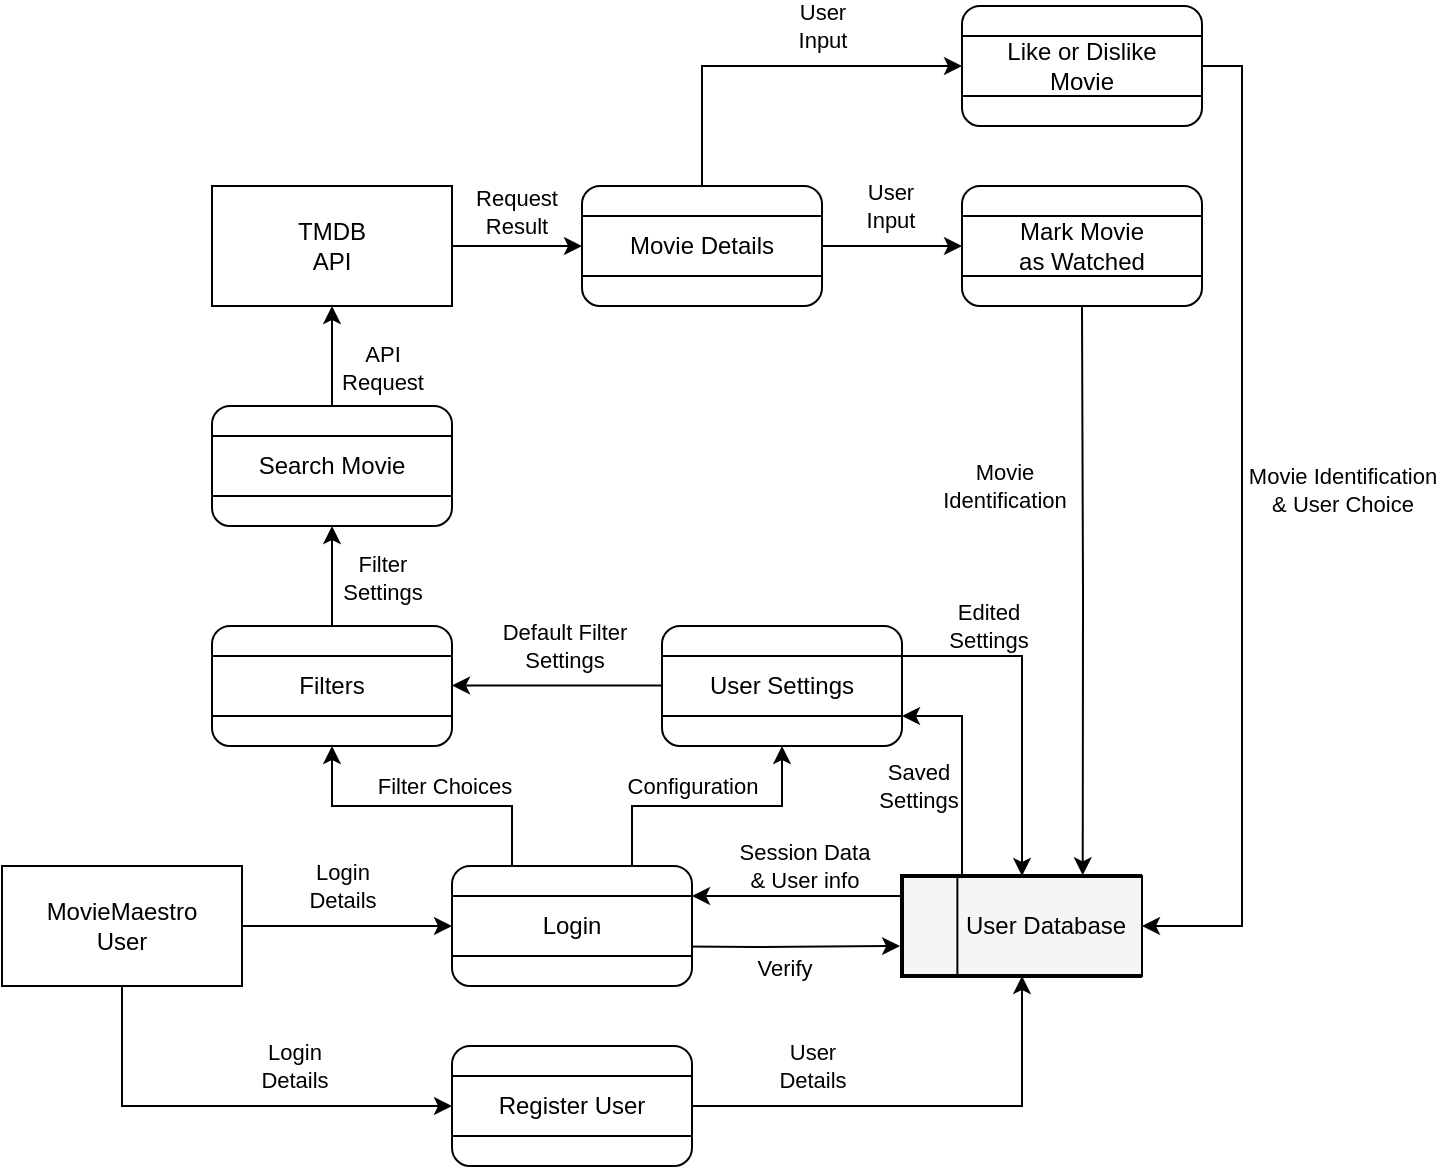 <mxfile version="23.0.2" type="device">
  <diagram name="Page-1" id="1gVbsmw_SKiPF9pZMtXt">
    <mxGraphModel dx="1090" dy="860" grid="0" gridSize="10" guides="1" tooltips="1" connect="1" arrows="1" fold="1" page="1" pageScale="1" pageWidth="827" pageHeight="1169" background="#ffffff" math="0" shadow="0">
      <root>
        <mxCell id="0" />
        <mxCell id="1" parent="0" />
        <mxCell id="XbYydp8vsbrZ9Azepmyq-41" style="edgeStyle=orthogonalEdgeStyle;rounded=0;orthogonalLoop=1;jettySize=auto;html=1;exitX=1;exitY=0.5;exitDx=0;exitDy=0;entryX=0;entryY=0.5;entryDx=0;entryDy=0;strokeColor=#000000;" parent="1" source="XbYydp8vsbrZ9Azepmyq-12" target="XbYydp8vsbrZ9Azepmyq-16" edge="1">
          <mxGeometry relative="1" as="geometry" />
        </mxCell>
        <mxCell id="XbYydp8vsbrZ9Azepmyq-42" value="Login &lt;br&gt;Details" style="edgeLabel;html=1;align=center;verticalAlign=middle;resizable=0;points=[];labelBackgroundColor=none;fontColor=#000000;" parent="XbYydp8vsbrZ9Azepmyq-41" vertex="1" connectable="0">
          <mxGeometry x="-0.048" y="1" relative="1" as="geometry">
            <mxPoint y="-19" as="offset" />
          </mxGeometry>
        </mxCell>
        <mxCell id="XbYydp8vsbrZ9Azepmyq-68" style="edgeStyle=orthogonalEdgeStyle;rounded=0;orthogonalLoop=1;jettySize=auto;html=1;exitX=0.5;exitY=1;exitDx=0;exitDy=0;entryX=0;entryY=0.5;entryDx=0;entryDy=0;strokeColor=#000000;" parent="1" source="XbYydp8vsbrZ9Azepmyq-12" target="XbYydp8vsbrZ9Azepmyq-65" edge="1">
          <mxGeometry relative="1" as="geometry" />
        </mxCell>
        <mxCell id="XbYydp8vsbrZ9Azepmyq-69" value="Login&lt;br&gt;Details" style="edgeLabel;html=1;align=center;verticalAlign=middle;resizable=0;points=[];labelBackgroundColor=none;fontColor=#000000;" parent="XbYydp8vsbrZ9Azepmyq-68" vertex="1" connectable="0">
          <mxGeometry x="0.212" y="1" relative="1" as="geometry">
            <mxPoint x="9" y="-19" as="offset" />
          </mxGeometry>
        </mxCell>
        <mxCell id="XbYydp8vsbrZ9Azepmyq-12" value="MovieMaestro&lt;br&gt;User" style="rounded=0;whiteSpace=wrap;html=1;labelBackgroundColor=#FFFFFF;fontColor=#000000;fillColor=#FFFFFF;strokeColor=#000000;" parent="1" vertex="1">
          <mxGeometry x="110" y="710" width="120" height="60" as="geometry" />
        </mxCell>
        <mxCell id="XbYydp8vsbrZ9Azepmyq-19" value="" style="group;labelBackgroundColor=#FFFFFF;fillColor=#f5f5f5;strokeColor=#000000;fontColor=#333333;" parent="1" vertex="1" connectable="0">
          <mxGeometry x="560" y="715" width="120" height="50" as="geometry" />
        </mxCell>
        <mxCell id="XbYydp8vsbrZ9Azepmyq-20" value="&amp;nbsp; &amp;nbsp; &amp;nbsp; &amp;nbsp; &amp;nbsp;User Database" style="strokeWidth=2;html=1;shape=mxgraph.flowchart.annotation_1;align=left;pointerEvents=1;fontColor=#000000;strokeColor=#000000;" parent="XbYydp8vsbrZ9Azepmyq-19" vertex="1">
          <mxGeometry width="120" height="50" as="geometry" />
        </mxCell>
        <mxCell id="XbYydp8vsbrZ9Azepmyq-21" value="" style="endArrow=none;html=1;rounded=0;entryX=0.5;entryY=0;entryDx=0;entryDy=0;entryPerimeter=0;exitX=0.5;exitY=1;exitDx=0;exitDy=0;exitPerimeter=0;strokeColor=#000000;" parent="XbYydp8vsbrZ9Azepmyq-19" edge="1">
          <mxGeometry width="50" height="50" relative="1" as="geometry">
            <mxPoint x="27.692" y="50" as="sourcePoint" />
            <mxPoint x="27.692" as="targetPoint" />
          </mxGeometry>
        </mxCell>
        <mxCell id="XbYydp8vsbrZ9Azepmyq-43" style="edgeStyle=orthogonalEdgeStyle;rounded=0;orthogonalLoop=1;jettySize=auto;html=1;entryX=-0.008;entryY=0.7;entryDx=0;entryDy=0;entryPerimeter=0;strokeColor=#000000;" parent="1" target="XbYydp8vsbrZ9Azepmyq-20" edge="1">
          <mxGeometry relative="1" as="geometry">
            <mxPoint x="414" y="750" as="sourcePoint" />
            <mxPoint x="519.96" y="749.05" as="targetPoint" />
            <Array as="points" />
          </mxGeometry>
        </mxCell>
        <mxCell id="XbYydp8vsbrZ9Azepmyq-44" value="Verify" style="edgeLabel;html=1;align=center;verticalAlign=middle;resizable=0;points=[];labelBackgroundColor=none;fontColor=#000000;" parent="XbYydp8vsbrZ9Azepmyq-43" vertex="1" connectable="0">
          <mxGeometry x="-0.007" y="1" relative="1" as="geometry">
            <mxPoint x="14" y="11" as="offset" />
          </mxGeometry>
        </mxCell>
        <mxCell id="XbYydp8vsbrZ9Azepmyq-45" style="edgeStyle=orthogonalEdgeStyle;rounded=0;orthogonalLoop=1;jettySize=auto;html=1;entryX=1;entryY=0.25;entryDx=0;entryDy=0;exitX=0.002;exitY=0.173;exitDx=0;exitDy=0;exitPerimeter=0;strokeColor=#000000;" parent="1" source="XbYydp8vsbrZ9Azepmyq-20" target="XbYydp8vsbrZ9Azepmyq-16" edge="1">
          <mxGeometry relative="1" as="geometry">
            <mxPoint x="560" y="725" as="sourcePoint" />
            <Array as="points">
              <mxPoint x="560" y="725" />
            </Array>
          </mxGeometry>
        </mxCell>
        <mxCell id="XbYydp8vsbrZ9Azepmyq-46" value="Session Data&lt;br&gt;&amp;amp; User info" style="edgeLabel;html=1;align=center;verticalAlign=middle;resizable=0;points=[];labelBackgroundColor=none;fontColor=#000000;" parent="XbYydp8vsbrZ9Azepmyq-45" vertex="1" connectable="0">
          <mxGeometry x="0.04" y="1" relative="1" as="geometry">
            <mxPoint x="5" y="-16" as="offset" />
          </mxGeometry>
        </mxCell>
        <mxCell id="XbYydp8vsbrZ9Azepmyq-52" style="edgeStyle=orthogonalEdgeStyle;rounded=0;orthogonalLoop=1;jettySize=auto;html=1;exitX=0.75;exitY=0;exitDx=0;exitDy=0;entryX=0.5;entryY=1;entryDx=0;entryDy=0;strokeColor=#000000;" parent="1" source="XbYydp8vsbrZ9Azepmyq-16" target="XbYydp8vsbrZ9Azepmyq-49" edge="1">
          <mxGeometry relative="1" as="geometry" />
        </mxCell>
        <mxCell id="XbYydp8vsbrZ9Azepmyq-54" value="Configuration" style="edgeLabel;html=1;align=center;verticalAlign=middle;resizable=0;points=[];labelBackgroundColor=none;fontColor=#000000;" parent="XbYydp8vsbrZ9Azepmyq-52" vertex="1" connectable="0">
          <mxGeometry x="0.051" y="2" relative="1" as="geometry">
            <mxPoint x="-11" y="-8" as="offset" />
          </mxGeometry>
        </mxCell>
        <mxCell id="XbYydp8vsbrZ9Azepmyq-53" style="edgeStyle=orthogonalEdgeStyle;rounded=0;orthogonalLoop=1;jettySize=auto;html=1;exitX=0.25;exitY=0;exitDx=0;exitDy=0;entryX=0.5;entryY=1;entryDx=0;entryDy=0;strokeColor=#000000;" parent="1" source="XbYydp8vsbrZ9Azepmyq-16" target="XbYydp8vsbrZ9Azepmyq-27" edge="1">
          <mxGeometry relative="1" as="geometry" />
        </mxCell>
        <mxCell id="XbYydp8vsbrZ9Azepmyq-55" value="Filter Choices" style="edgeLabel;html=1;align=center;verticalAlign=middle;resizable=0;points=[];labelBackgroundColor=none;fontColor=#000000;" parent="XbYydp8vsbrZ9Azepmyq-53" vertex="1" connectable="0">
          <mxGeometry x="0.019" y="2" relative="1" as="geometry">
            <mxPoint x="12" y="-12" as="offset" />
          </mxGeometry>
        </mxCell>
        <mxCell id="XbYydp8vsbrZ9Azepmyq-56" style="edgeStyle=orthogonalEdgeStyle;rounded=0;orthogonalLoop=1;jettySize=auto;html=1;exitX=0.5;exitY=0;exitDx=0;exitDy=0;entryX=0.5;entryY=1;entryDx=0;entryDy=0;strokeColor=#000000;" parent="1" source="XbYydp8vsbrZ9Azepmyq-27" target="XbYydp8vsbrZ9Azepmyq-23" edge="1">
          <mxGeometry relative="1" as="geometry" />
        </mxCell>
        <mxCell id="XbYydp8vsbrZ9Azepmyq-59" value="Filter&lt;br&gt;Settings" style="edgeLabel;html=1;align=center;verticalAlign=middle;resizable=0;points=[];labelBackgroundColor=none;fontColor=#000000;" parent="XbYydp8vsbrZ9Azepmyq-56" vertex="1" connectable="0">
          <mxGeometry x="-0.019" y="-1" relative="1" as="geometry">
            <mxPoint x="24" as="offset" />
          </mxGeometry>
        </mxCell>
        <mxCell id="XbYydp8vsbrZ9Azepmyq-57" style="edgeStyle=orthogonalEdgeStyle;rounded=0;orthogonalLoop=1;jettySize=auto;html=1;exitX=0;exitY=0.5;exitDx=0;exitDy=0;entryX=1;entryY=0.5;entryDx=0;entryDy=0;strokeColor=#000000;" parent="1" edge="1">
          <mxGeometry relative="1" as="geometry">
            <Array as="points">
              <mxPoint x="380" y="619.71" />
              <mxPoint x="380" y="619.71" />
            </Array>
            <mxPoint x="440" y="619.71" as="sourcePoint" />
            <mxPoint x="335" y="619.71" as="targetPoint" />
          </mxGeometry>
        </mxCell>
        <mxCell id="XbYydp8vsbrZ9Azepmyq-58" value="Default Filter&lt;br&gt;Settings" style="edgeLabel;html=1;align=center;verticalAlign=middle;resizable=0;points=[];labelBackgroundColor=none;fontColor=#000000;" parent="XbYydp8vsbrZ9Azepmyq-57" vertex="1" connectable="0">
          <mxGeometry x="0.095" relative="1" as="geometry">
            <mxPoint x="8" y="-20" as="offset" />
          </mxGeometry>
        </mxCell>
        <mxCell id="XbYydp8vsbrZ9Azepmyq-60" style="edgeStyle=orthogonalEdgeStyle;rounded=0;orthogonalLoop=1;jettySize=auto;html=1;exitX=0.5;exitY=0;exitDx=0;exitDy=0;entryX=0.5;entryY=1;entryDx=0;entryDy=0;entryPerimeter=0;strokeColor=#000000;" parent="1" source="XbYydp8vsbrZ9Azepmyq-23" edge="1">
          <mxGeometry relative="1" as="geometry">
            <mxPoint x="275" y="430" as="targetPoint" />
            <Array as="points">
              <mxPoint x="275" y="460" />
              <mxPoint x="275" y="460" />
            </Array>
          </mxGeometry>
        </mxCell>
        <mxCell id="XbYydp8vsbrZ9Azepmyq-61" value="API&lt;br&gt;Request" style="edgeLabel;html=1;align=center;verticalAlign=middle;resizable=0;points=[];labelBackgroundColor=none;fontColor=#000000;" parent="XbYydp8vsbrZ9Azepmyq-60" vertex="1" connectable="0">
          <mxGeometry x="-0.221" relative="1" as="geometry">
            <mxPoint x="25" as="offset" />
          </mxGeometry>
        </mxCell>
        <mxCell id="XbYydp8vsbrZ9Azepmyq-62" style="edgeStyle=orthogonalEdgeStyle;rounded=0;orthogonalLoop=1;jettySize=auto;html=1;entryX=0;entryY=0.5;entryDx=0;entryDy=0;exitX=1;exitY=0.5;exitDx=0;exitDy=0;strokeColor=#000000;" parent="1" target="XbYydp8vsbrZ9Azepmyq-34" edge="1" source="XbYydp8vsbrZ9Azepmyq-80">
          <mxGeometry relative="1" as="geometry">
            <mxPoint x="340" y="400" as="sourcePoint" />
          </mxGeometry>
        </mxCell>
        <mxCell id="XbYydp8vsbrZ9Azepmyq-63" value="Request&lt;br&gt;Result" style="edgeLabel;html=1;align=center;verticalAlign=middle;resizable=0;points=[];labelBackgroundColor=none;fontColor=#000000;" parent="XbYydp8vsbrZ9Azepmyq-62" vertex="1" connectable="0">
          <mxGeometry x="-0.015" y="1" relative="1" as="geometry">
            <mxPoint y="-16" as="offset" />
          </mxGeometry>
        </mxCell>
        <mxCell id="XbYydp8vsbrZ9Azepmyq-70" style="edgeStyle=orthogonalEdgeStyle;rounded=0;orthogonalLoop=1;jettySize=auto;html=1;exitX=1;exitY=0.5;exitDx=0;exitDy=0;entryX=0.5;entryY=1;entryDx=0;entryDy=0;entryPerimeter=0;strokeColor=#000000;" parent="1" source="XbYydp8vsbrZ9Azepmyq-65" target="XbYydp8vsbrZ9Azepmyq-20" edge="1">
          <mxGeometry relative="1" as="geometry" />
        </mxCell>
        <mxCell id="XbYydp8vsbrZ9Azepmyq-71" value="User&lt;br&gt;Details" style="edgeLabel;html=1;align=center;verticalAlign=middle;resizable=0;points=[];labelBackgroundColor=none;fontColor=#000000;" parent="XbYydp8vsbrZ9Azepmyq-70" vertex="1" connectable="0">
          <mxGeometry x="-0.277" y="-1" relative="1" as="geometry">
            <mxPoint x="-23" y="-21" as="offset" />
          </mxGeometry>
        </mxCell>
        <mxCell id="XbYydp8vsbrZ9Azepmyq-16" value="Login" style="rounded=1;whiteSpace=wrap;html=1;fillColor=#ffffff;fontColor=#000000;strokeColor=#000000;" parent="1" vertex="1">
          <mxGeometry x="335" y="710" width="120" height="60" as="geometry" />
        </mxCell>
        <mxCell id="XbYydp8vsbrZ9Azepmyq-17" value="" style="endArrow=none;html=1;rounded=0;exitX=0;exitY=0.75;exitDx=0;exitDy=0;entryX=1;entryY=0.75;entryDx=0;entryDy=0;fontColor=#000000;strokeColor=#000000;" parent="1" source="XbYydp8vsbrZ9Azepmyq-16" target="XbYydp8vsbrZ9Azepmyq-16" edge="1">
          <mxGeometry width="50" height="50" relative="1" as="geometry">
            <mxPoint x="635" y="940" as="sourcePoint" />
            <mxPoint x="685" y="890" as="targetPoint" />
          </mxGeometry>
        </mxCell>
        <mxCell id="XbYydp8vsbrZ9Azepmyq-18" value="" style="endArrow=none;html=1;rounded=0;exitX=0;exitY=0.25;exitDx=0;exitDy=0;entryX=1;entryY=0.25;entryDx=0;entryDy=0;fontColor=#000000;strokeColor=#000000;" parent="1" source="XbYydp8vsbrZ9Azepmyq-16" target="XbYydp8vsbrZ9Azepmyq-16" edge="1">
          <mxGeometry width="50" height="50" relative="1" as="geometry">
            <mxPoint x="565" y="860" as="sourcePoint" />
            <mxPoint x="685" y="860" as="targetPoint" />
          </mxGeometry>
        </mxCell>
        <mxCell id="XbYydp8vsbrZ9Azepmyq-23" value="&lt;font color=&quot;#000000&quot;&gt;Search Movie&lt;/font&gt;" style="rounded=1;whiteSpace=wrap;html=1;fillColor=#FFFFFF;strokeColor=#000000;" parent="1" vertex="1">
          <mxGeometry x="215" y="480" width="120" height="60" as="geometry" />
        </mxCell>
        <mxCell id="XbYydp8vsbrZ9Azepmyq-24" value="" style="endArrow=none;html=1;rounded=0;exitX=0;exitY=0.75;exitDx=0;exitDy=0;entryX=1;entryY=0.75;entryDx=0;entryDy=0;strokeColor=#000000;" parent="1" source="XbYydp8vsbrZ9Azepmyq-23" target="XbYydp8vsbrZ9Azepmyq-23" edge="1">
          <mxGeometry width="50" height="50" relative="1" as="geometry">
            <mxPoint x="515" y="710" as="sourcePoint" />
            <mxPoint x="565" y="660" as="targetPoint" />
          </mxGeometry>
        </mxCell>
        <mxCell id="XbYydp8vsbrZ9Azepmyq-25" value="" style="endArrow=none;html=1;rounded=0;exitX=0;exitY=0.25;exitDx=0;exitDy=0;entryX=1;entryY=0.25;entryDx=0;entryDy=0;strokeColor=#000000;" parent="1" source="XbYydp8vsbrZ9Azepmyq-23" target="XbYydp8vsbrZ9Azepmyq-23" edge="1">
          <mxGeometry width="50" height="50" relative="1" as="geometry">
            <mxPoint x="445" y="630" as="sourcePoint" />
            <mxPoint x="565" y="630" as="targetPoint" />
          </mxGeometry>
        </mxCell>
        <mxCell id="XbYydp8vsbrZ9Azepmyq-27" value="&lt;font color=&quot;#000000&quot;&gt;Filters&lt;/font&gt;" style="rounded=1;whiteSpace=wrap;html=1;fillColor=#FFFFFF;strokeColor=#000000;" parent="1" vertex="1">
          <mxGeometry x="215" y="590" width="120" height="60" as="geometry" />
        </mxCell>
        <mxCell id="XbYydp8vsbrZ9Azepmyq-28" value="" style="endArrow=none;html=1;rounded=0;exitX=0;exitY=0.75;exitDx=0;exitDy=0;entryX=1;entryY=0.75;entryDx=0;entryDy=0;strokeColor=#000000;" parent="1" source="XbYydp8vsbrZ9Azepmyq-27" target="XbYydp8vsbrZ9Azepmyq-27" edge="1">
          <mxGeometry width="50" height="50" relative="1" as="geometry">
            <mxPoint x="515" y="820" as="sourcePoint" />
            <mxPoint x="565" y="770" as="targetPoint" />
          </mxGeometry>
        </mxCell>
        <mxCell id="XbYydp8vsbrZ9Azepmyq-29" value="" style="endArrow=none;html=1;rounded=0;exitX=0;exitY=0.25;exitDx=0;exitDy=0;entryX=1;entryY=0.25;entryDx=0;entryDy=0;strokeColor=#000000;" parent="1" source="XbYydp8vsbrZ9Azepmyq-27" target="XbYydp8vsbrZ9Azepmyq-27" edge="1">
          <mxGeometry width="50" height="50" relative="1" as="geometry">
            <mxPoint x="445" y="740" as="sourcePoint" />
            <mxPoint x="565" y="740" as="targetPoint" />
          </mxGeometry>
        </mxCell>
        <mxCell id="XbYydp8vsbrZ9Azepmyq-49" value="&lt;font color=&quot;#000000&quot;&gt;User Settings&lt;/font&gt;" style="rounded=1;whiteSpace=wrap;html=1;fillColor=#FFFFFF;strokeColor=#000000;" parent="1" vertex="1">
          <mxGeometry x="440" y="590" width="120" height="60" as="geometry" />
        </mxCell>
        <mxCell id="XbYydp8vsbrZ9Azepmyq-50" value="" style="endArrow=none;html=1;rounded=0;exitX=0;exitY=0.75;exitDx=0;exitDy=0;entryX=1;entryY=0.75;entryDx=0;entryDy=0;strokeColor=#000000;" parent="1" source="XbYydp8vsbrZ9Azepmyq-49" target="XbYydp8vsbrZ9Azepmyq-49" edge="1">
          <mxGeometry width="50" height="50" relative="1" as="geometry">
            <mxPoint x="740" y="790" as="sourcePoint" />
            <mxPoint x="790" y="740" as="targetPoint" />
          </mxGeometry>
        </mxCell>
        <mxCell id="XbYydp8vsbrZ9Azepmyq-51" value="" style="endArrow=none;html=1;rounded=0;exitX=0;exitY=0.25;exitDx=0;exitDy=0;entryX=1;entryY=0.25;entryDx=0;entryDy=0;strokeColor=#000000;" parent="1" source="XbYydp8vsbrZ9Azepmyq-49" target="XbYydp8vsbrZ9Azepmyq-49" edge="1">
          <mxGeometry width="50" height="50" relative="1" as="geometry">
            <mxPoint x="670" y="710" as="sourcePoint" />
            <mxPoint x="790" y="710" as="targetPoint" />
          </mxGeometry>
        </mxCell>
        <mxCell id="XbYydp8vsbrZ9Azepmyq-65" value="&lt;font color=&quot;#000000&quot;&gt;Register User&lt;/font&gt;" style="rounded=1;whiteSpace=wrap;html=1;fillColor=#FFFFFF;strokeColor=#000000;" parent="1" vertex="1">
          <mxGeometry x="335" y="800" width="120" height="60" as="geometry" />
        </mxCell>
        <mxCell id="XbYydp8vsbrZ9Azepmyq-66" value="" style="endArrow=none;html=1;rounded=0;exitX=0;exitY=0.75;exitDx=0;exitDy=0;entryX=1;entryY=0.75;entryDx=0;entryDy=0;strokeColor=#000000;" parent="1" source="XbYydp8vsbrZ9Azepmyq-65" target="XbYydp8vsbrZ9Azepmyq-65" edge="1">
          <mxGeometry width="50" height="50" relative="1" as="geometry">
            <mxPoint x="635" y="1070" as="sourcePoint" />
            <mxPoint x="685" y="1020" as="targetPoint" />
          </mxGeometry>
        </mxCell>
        <mxCell id="XbYydp8vsbrZ9Azepmyq-67" value="" style="endArrow=none;html=1;rounded=0;exitX=0;exitY=0.25;exitDx=0;exitDy=0;entryX=1;entryY=0.25;entryDx=0;entryDy=0;strokeColor=#000000;" parent="1" source="XbYydp8vsbrZ9Azepmyq-65" target="XbYydp8vsbrZ9Azepmyq-65" edge="1">
          <mxGeometry width="50" height="50" relative="1" as="geometry">
            <mxPoint x="565" y="990" as="sourcePoint" />
            <mxPoint x="685" y="990" as="targetPoint" />
          </mxGeometry>
        </mxCell>
        <mxCell id="XbYydp8vsbrZ9Azepmyq-76" style="edgeStyle=orthogonalEdgeStyle;rounded=0;orthogonalLoop=1;jettySize=auto;html=1;exitX=0.5;exitY=1;exitDx=0;exitDy=0;entryX=0.753;entryY=-0.007;entryDx=0;entryDy=0;entryPerimeter=0;strokeColor=#000000;" parent="1" target="XbYydp8vsbrZ9Azepmyq-20" edge="1">
          <mxGeometry relative="1" as="geometry">
            <mxPoint x="650" y="430" as="sourcePoint" />
          </mxGeometry>
        </mxCell>
        <mxCell id="XbYydp8vsbrZ9Azepmyq-78" value="Movie&lt;br&gt;Identification" style="edgeLabel;html=1;align=center;verticalAlign=middle;resizable=0;points=[];labelBackgroundColor=none;fontColor=#000000;" parent="XbYydp8vsbrZ9Azepmyq-76" vertex="1" connectable="0">
          <mxGeometry x="-0.077" y="5" relative="1" as="geometry">
            <mxPoint x="-45" y="-42" as="offset" />
          </mxGeometry>
        </mxCell>
        <mxCell id="XbYydp8vsbrZ9Azepmyq-80" value="TMDB&lt;br&gt;API" style="rounded=0;whiteSpace=wrap;html=1;labelBackgroundColor=#FFFFFF;fontColor=#000000;fillColor=#FFFFFF;strokeColor=#000000;" parent="1" vertex="1">
          <mxGeometry x="215" y="370" width="120" height="60" as="geometry" />
        </mxCell>
        <mxCell id="0eOvuCNRM05dww0Yl1tc-2" style="edgeStyle=orthogonalEdgeStyle;rounded=0;orthogonalLoop=1;jettySize=auto;html=1;exitX=1;exitY=0.25;exitDx=0;exitDy=0;entryX=0.5;entryY=0;entryDx=0;entryDy=0;entryPerimeter=0;strokeColor=#000000;" edge="1" parent="1" source="XbYydp8vsbrZ9Azepmyq-49" target="XbYydp8vsbrZ9Azepmyq-20">
          <mxGeometry relative="1" as="geometry" />
        </mxCell>
        <mxCell id="0eOvuCNRM05dww0Yl1tc-3" value="Edited&lt;br&gt;Settings" style="edgeLabel;html=1;align=center;verticalAlign=middle;resizable=0;points=[];labelBackgroundColor=none;fontColor=#000000;" vertex="1" connectable="0" parent="0eOvuCNRM05dww0Yl1tc-2">
          <mxGeometry x="-0.505" relative="1" as="geometry">
            <mxPoint x="1" y="-15" as="offset" />
          </mxGeometry>
        </mxCell>
        <mxCell id="0eOvuCNRM05dww0Yl1tc-6" value="" style="group" vertex="1" connectable="0" parent="1">
          <mxGeometry x="400" y="370" width="120" height="60" as="geometry" />
        </mxCell>
        <mxCell id="XbYydp8vsbrZ9Azepmyq-34" value="&lt;font color=&quot;#000000&quot;&gt;Movie Details&lt;/font&gt;" style="rounded=1;whiteSpace=wrap;html=1;fillColor=#FFFFFF;strokeColor=#000000;" parent="0eOvuCNRM05dww0Yl1tc-6" vertex="1">
          <mxGeometry width="120" height="60" as="geometry" />
        </mxCell>
        <mxCell id="XbYydp8vsbrZ9Azepmyq-35" value="" style="endArrow=none;html=1;rounded=0;exitX=0;exitY=0.75;exitDx=0;exitDy=0;entryX=1;entryY=0.75;entryDx=0;entryDy=0;elbow=vertical;strokeColor=#000000;" parent="0eOvuCNRM05dww0Yl1tc-6" source="XbYydp8vsbrZ9Azepmyq-34" target="XbYydp8vsbrZ9Azepmyq-34" edge="1">
          <mxGeometry width="50" height="50" relative="1" as="geometry">
            <mxPoint x="101" y="235" as="sourcePoint" />
            <mxPoint x="151" y="185" as="targetPoint" />
          </mxGeometry>
        </mxCell>
        <mxCell id="XbYydp8vsbrZ9Azepmyq-36" value="" style="endArrow=none;html=1;rounded=0;exitX=0;exitY=0.25;exitDx=0;exitDy=0;entryX=1;entryY=0.25;entryDx=0;entryDy=0;fontColor=#000000;strokeColor=#000000;" parent="0eOvuCNRM05dww0Yl1tc-6" source="XbYydp8vsbrZ9Azepmyq-34" target="XbYydp8vsbrZ9Azepmyq-34" edge="1">
          <mxGeometry width="50" height="50" relative="1" as="geometry">
            <mxPoint x="31" y="155" as="sourcePoint" />
            <mxPoint x="151" y="155" as="targetPoint" />
          </mxGeometry>
        </mxCell>
        <mxCell id="0eOvuCNRM05dww0Yl1tc-7" value="" style="group" vertex="1" connectable="0" parent="1">
          <mxGeometry x="590" y="370" width="120" height="60" as="geometry" />
        </mxCell>
        <mxCell id="0eOvuCNRM05dww0Yl1tc-8" value="&lt;font color=&quot;#000000&quot;&gt;Mark Movie&lt;br&gt;as Watched&lt;br&gt;&lt;/font&gt;" style="rounded=1;whiteSpace=wrap;html=1;fillColor=#FFFFFF;strokeColor=#000000;" vertex="1" parent="0eOvuCNRM05dww0Yl1tc-7">
          <mxGeometry width="120" height="60" as="geometry" />
        </mxCell>
        <mxCell id="0eOvuCNRM05dww0Yl1tc-9" value="" style="endArrow=none;html=1;rounded=0;exitX=0;exitY=0.75;exitDx=0;exitDy=0;entryX=1;entryY=0.75;entryDx=0;entryDy=0;elbow=vertical;strokeColor=#000000;" edge="1" parent="0eOvuCNRM05dww0Yl1tc-7" source="0eOvuCNRM05dww0Yl1tc-8" target="0eOvuCNRM05dww0Yl1tc-8">
          <mxGeometry width="50" height="50" relative="1" as="geometry">
            <mxPoint x="101" y="235" as="sourcePoint" />
            <mxPoint x="151" y="185" as="targetPoint" />
          </mxGeometry>
        </mxCell>
        <mxCell id="0eOvuCNRM05dww0Yl1tc-10" value="" style="endArrow=none;html=1;rounded=0;exitX=0;exitY=0.25;exitDx=0;exitDy=0;entryX=1;entryY=0.25;entryDx=0;entryDy=0;fontColor=#000000;strokeColor=#000000;" edge="1" parent="0eOvuCNRM05dww0Yl1tc-7" source="0eOvuCNRM05dww0Yl1tc-8" target="0eOvuCNRM05dww0Yl1tc-8">
          <mxGeometry width="50" height="50" relative="1" as="geometry">
            <mxPoint x="31" y="155" as="sourcePoint" />
            <mxPoint x="151" y="155" as="targetPoint" />
          </mxGeometry>
        </mxCell>
        <mxCell id="0eOvuCNRM05dww0Yl1tc-11" style="edgeStyle=orthogonalEdgeStyle;rounded=0;orthogonalLoop=1;jettySize=auto;html=1;exitX=1;exitY=0.5;exitDx=0;exitDy=0;entryX=0;entryY=0.5;entryDx=0;entryDy=0;strokeColor=#000000;" edge="1" parent="1" source="XbYydp8vsbrZ9Azepmyq-34" target="0eOvuCNRM05dww0Yl1tc-8">
          <mxGeometry relative="1" as="geometry" />
        </mxCell>
        <mxCell id="0eOvuCNRM05dww0Yl1tc-12" value="User&lt;br&gt;Input" style="edgeLabel;html=1;align=center;verticalAlign=middle;resizable=0;points=[];labelBackgroundColor=none;fontColor=#000000;" vertex="1" connectable="0" parent="0eOvuCNRM05dww0Yl1tc-11">
          <mxGeometry x="-0.029" relative="1" as="geometry">
            <mxPoint y="-20" as="offset" />
          </mxGeometry>
        </mxCell>
        <mxCell id="0eOvuCNRM05dww0Yl1tc-13" style="edgeStyle=orthogonalEdgeStyle;rounded=0;orthogonalLoop=1;jettySize=auto;html=1;exitX=1;exitY=0.75;exitDx=0;exitDy=0;startArrow=classic;startFill=1;endArrow=none;endFill=0;entryX=0.25;entryY=-0.007;entryDx=0;entryDy=0;entryPerimeter=0;strokeColor=#000000;" edge="1" parent="1" source="XbYydp8vsbrZ9Azepmyq-49" target="XbYydp8vsbrZ9Azepmyq-20">
          <mxGeometry relative="1" as="geometry">
            <mxPoint x="590" y="720" as="targetPoint" />
          </mxGeometry>
        </mxCell>
        <mxCell id="0eOvuCNRM05dww0Yl1tc-14" value="Saved&lt;br&gt;Settings" style="edgeLabel;html=1;align=center;verticalAlign=middle;resizable=0;points=[];labelBackgroundColor=none;fontColor=#000000;" vertex="1" connectable="0" parent="0eOvuCNRM05dww0Yl1tc-13">
          <mxGeometry x="-0.02" y="4" relative="1" as="geometry">
            <mxPoint x="-26" y="11" as="offset" />
          </mxGeometry>
        </mxCell>
        <mxCell id="0eOvuCNRM05dww0Yl1tc-15" value="" style="group" vertex="1" connectable="0" parent="1">
          <mxGeometry x="590" y="280" width="120" height="60" as="geometry" />
        </mxCell>
        <mxCell id="0eOvuCNRM05dww0Yl1tc-16" value="&lt;font color=&quot;#000000&quot;&gt;Like or Dislike&lt;br&gt;Movie&lt;br&gt;&lt;/font&gt;" style="rounded=1;whiteSpace=wrap;html=1;fillColor=#FFFFFF;strokeColor=#000000;" vertex="1" parent="0eOvuCNRM05dww0Yl1tc-15">
          <mxGeometry width="120" height="60" as="geometry" />
        </mxCell>
        <mxCell id="0eOvuCNRM05dww0Yl1tc-17" value="" style="endArrow=none;html=1;rounded=0;exitX=0;exitY=0.75;exitDx=0;exitDy=0;entryX=1;entryY=0.75;entryDx=0;entryDy=0;elbow=vertical;strokeColor=#000000;" edge="1" parent="0eOvuCNRM05dww0Yl1tc-15" source="0eOvuCNRM05dww0Yl1tc-16" target="0eOvuCNRM05dww0Yl1tc-16">
          <mxGeometry width="50" height="50" relative="1" as="geometry">
            <mxPoint x="101" y="235" as="sourcePoint" />
            <mxPoint x="151" y="185" as="targetPoint" />
          </mxGeometry>
        </mxCell>
        <mxCell id="0eOvuCNRM05dww0Yl1tc-18" value="" style="endArrow=none;html=1;rounded=0;exitX=0;exitY=0.25;exitDx=0;exitDy=0;entryX=1;entryY=0.25;entryDx=0;entryDy=0;fontColor=#000000;strokeColor=#000000;" edge="1" parent="0eOvuCNRM05dww0Yl1tc-15" source="0eOvuCNRM05dww0Yl1tc-16" target="0eOvuCNRM05dww0Yl1tc-16">
          <mxGeometry width="50" height="50" relative="1" as="geometry">
            <mxPoint x="31" y="155" as="sourcePoint" />
            <mxPoint x="151" y="155" as="targetPoint" />
          </mxGeometry>
        </mxCell>
        <mxCell id="0eOvuCNRM05dww0Yl1tc-19" style="edgeStyle=orthogonalEdgeStyle;rounded=0;orthogonalLoop=1;jettySize=auto;html=1;exitX=0.5;exitY=0;exitDx=0;exitDy=0;entryX=0;entryY=0.5;entryDx=0;entryDy=0;strokeColor=#000000;" edge="1" parent="1" source="XbYydp8vsbrZ9Azepmyq-34" target="0eOvuCNRM05dww0Yl1tc-16">
          <mxGeometry relative="1" as="geometry" />
        </mxCell>
        <mxCell id="0eOvuCNRM05dww0Yl1tc-20" value="User&lt;br&gt;Input" style="edgeLabel;html=1;align=center;verticalAlign=middle;resizable=0;points=[];labelBackgroundColor=none;fontColor=#000000;" vertex="1" connectable="0" parent="0eOvuCNRM05dww0Yl1tc-19">
          <mxGeometry x="0.117" y="1" relative="1" as="geometry">
            <mxPoint x="14" y="-19" as="offset" />
          </mxGeometry>
        </mxCell>
        <mxCell id="0eOvuCNRM05dww0Yl1tc-21" style="edgeStyle=orthogonalEdgeStyle;rounded=0;orthogonalLoop=1;jettySize=auto;html=1;exitX=1;exitY=0.5;exitDx=0;exitDy=0;entryX=1;entryY=0.5;entryDx=0;entryDy=0;entryPerimeter=0;strokeColor=#000000;" edge="1" parent="1" source="0eOvuCNRM05dww0Yl1tc-16" target="XbYydp8vsbrZ9Azepmyq-20">
          <mxGeometry relative="1" as="geometry" />
        </mxCell>
        <mxCell id="0eOvuCNRM05dww0Yl1tc-22" value="Movie Identification&lt;br&gt;&amp;amp; User Choice" style="edgeLabel;html=1;align=center;verticalAlign=middle;resizable=0;points=[];labelBackgroundColor=none;fontColor=#000000;" vertex="1" connectable="0" parent="0eOvuCNRM05dww0Yl1tc-21">
          <mxGeometry x="-0.075" y="2" relative="1" as="geometry">
            <mxPoint x="48" as="offset" />
          </mxGeometry>
        </mxCell>
      </root>
    </mxGraphModel>
  </diagram>
</mxfile>
